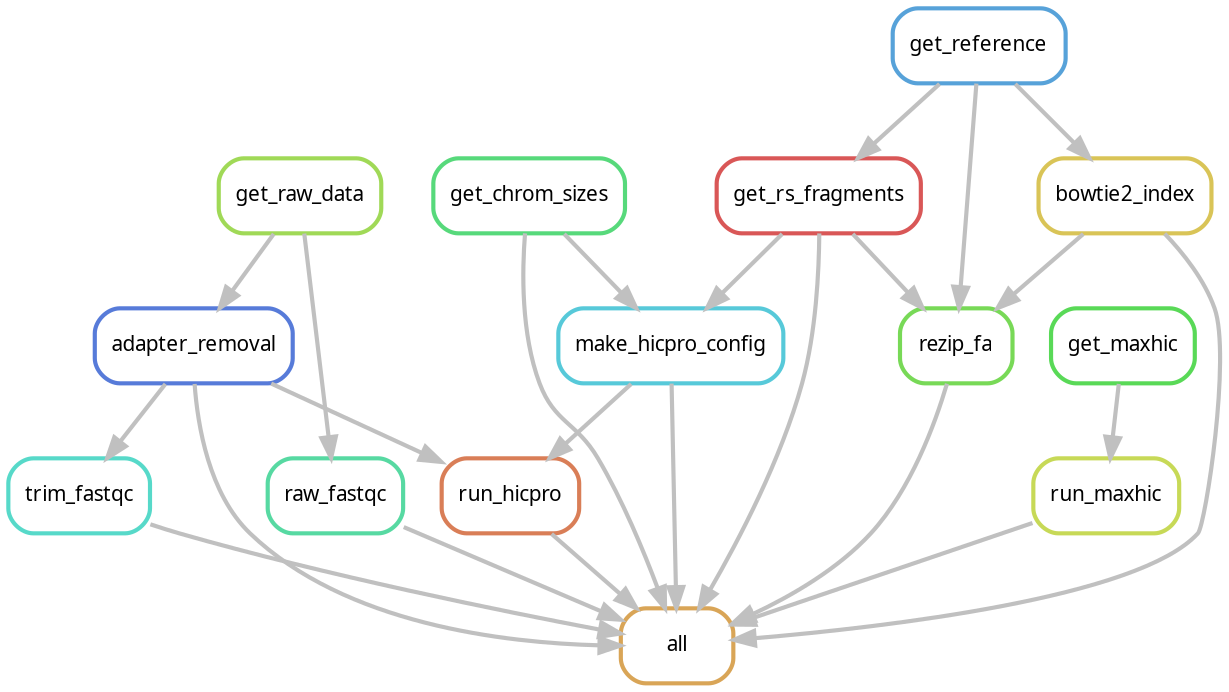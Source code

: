 digraph snakemake_dag {
    graph[bgcolor=white, margin=0];
    node[shape=box, style=rounded, fontname=sans,                 fontsize=10, penwidth=2];
    edge[penwidth=2, color=grey];
	0[label = "all", color = "0.10 0.6 0.85", style="rounded"];
	1[label = "trim_fastqc", color = "0.48 0.6 0.85", style="rounded"];
	2[label = "run_hicpro", color = "0.05 0.6 0.85", style="rounded"];
	3[label = "raw_fastqc", color = "0.43 0.6 0.85", style="rounded"];
	4[label = "bowtie2_index", color = "0.14 0.6 0.85", style="rounded"];
	5[label = "adapter_removal", color = "0.62 0.6 0.85", style="rounded"];
	6[label = "get_chrom_sizes", color = "0.38 0.6 0.85", style="rounded"];
	7[label = "make_hicpro_config", color = "0.52 0.6 0.85", style="rounded"];
	8[label = "get_rs_fragments", color = "0.00 0.6 0.85", style="rounded"];
	9[label = "run_maxhic", color = "0.19 0.6 0.85", style="rounded"];
	10[label = "rezip_fa", color = "0.29 0.6 0.85", style="rounded"];
	11[label = "get_raw_data", color = "0.24 0.6 0.85", style="rounded"];
	12[label = "get_reference", color = "0.57 0.6 0.85", style="rounded"];
	13[label = "get_maxhic", color = "0.33 0.6 0.85", style="rounded"];
	2 -> 0
	8 -> 0
	4 -> 0
	9 -> 0
	10 -> 0
	6 -> 0
	3 -> 0
	1 -> 0
	7 -> 0
	5 -> 0
	5 -> 1
	7 -> 2
	5 -> 2
	11 -> 3
	12 -> 4
	11 -> 5
	8 -> 7
	6 -> 7
	12 -> 8
	13 -> 9
	8 -> 10
	4 -> 10
	12 -> 10
}            
